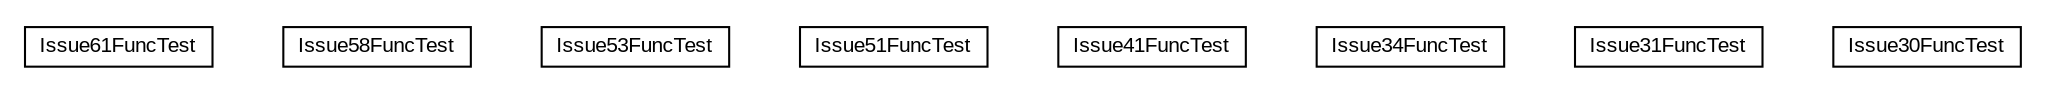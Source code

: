 #!/usr/local/bin/dot
#
# Class diagram 
# Generated by UMLGraph version 5.1 (http://www.umlgraph.org/)
#

digraph G {
	edge [fontname="arial",fontsize=10,labelfontname="arial",labelfontsize=10];
	node [fontname="arial",fontsize=10,shape=plaintext];
	nodesep=0.25;
	ranksep=0.5;
	// com.helger.jcodemodel.supplementary.issues.Issue61FuncTest
	c60 [label=<<table title="com.helger.jcodemodel.supplementary.issues.Issue61FuncTest" border="0" cellborder="1" cellspacing="0" cellpadding="2" port="p" href="./Issue61FuncTest.html">
		<tr><td><table border="0" cellspacing="0" cellpadding="1">
<tr><td align="center" balign="center"> Issue61FuncTest </td></tr>
		</table></td></tr>
		</table>>, fontname="arial", fontcolor="black", fontsize=10.0];
	// com.helger.jcodemodel.supplementary.issues.Issue58FuncTest
	c61 [label=<<table title="com.helger.jcodemodel.supplementary.issues.Issue58FuncTest" border="0" cellborder="1" cellspacing="0" cellpadding="2" port="p" href="./Issue58FuncTest.html">
		<tr><td><table border="0" cellspacing="0" cellpadding="1">
<tr><td align="center" balign="center"> Issue58FuncTest </td></tr>
		</table></td></tr>
		</table>>, fontname="arial", fontcolor="black", fontsize=10.0];
	// com.helger.jcodemodel.supplementary.issues.Issue53FuncTest
	c62 [label=<<table title="com.helger.jcodemodel.supplementary.issues.Issue53FuncTest" border="0" cellborder="1" cellspacing="0" cellpadding="2" port="p" href="./Issue53FuncTest.html">
		<tr><td><table border="0" cellspacing="0" cellpadding="1">
<tr><td align="center" balign="center"> Issue53FuncTest </td></tr>
		</table></td></tr>
		</table>>, fontname="arial", fontcolor="black", fontsize=10.0];
	// com.helger.jcodemodel.supplementary.issues.Issue51FuncTest
	c63 [label=<<table title="com.helger.jcodemodel.supplementary.issues.Issue51FuncTest" border="0" cellborder="1" cellspacing="0" cellpadding="2" port="p" href="./Issue51FuncTest.html">
		<tr><td><table border="0" cellspacing="0" cellpadding="1">
<tr><td align="center" balign="center"> Issue51FuncTest </td></tr>
		</table></td></tr>
		</table>>, fontname="arial", fontcolor="black", fontsize=10.0];
	// com.helger.jcodemodel.supplementary.issues.Issue41FuncTest
	c64 [label=<<table title="com.helger.jcodemodel.supplementary.issues.Issue41FuncTest" border="0" cellborder="1" cellspacing="0" cellpadding="2" port="p" href="./Issue41FuncTest.html">
		<tr><td><table border="0" cellspacing="0" cellpadding="1">
<tr><td align="center" balign="center"> Issue41FuncTest </td></tr>
		</table></td></tr>
		</table>>, fontname="arial", fontcolor="black", fontsize=10.0];
	// com.helger.jcodemodel.supplementary.issues.Issue34FuncTest
	c65 [label=<<table title="com.helger.jcodemodel.supplementary.issues.Issue34FuncTest" border="0" cellborder="1" cellspacing="0" cellpadding="2" port="p" href="./Issue34FuncTest.html">
		<tr><td><table border="0" cellspacing="0" cellpadding="1">
<tr><td align="center" balign="center"> Issue34FuncTest </td></tr>
		</table></td></tr>
		</table>>, fontname="arial", fontcolor="black", fontsize=10.0];
	// com.helger.jcodemodel.supplementary.issues.Issue31FuncTest
	c66 [label=<<table title="com.helger.jcodemodel.supplementary.issues.Issue31FuncTest" border="0" cellborder="1" cellspacing="0" cellpadding="2" port="p" href="./Issue31FuncTest.html">
		<tr><td><table border="0" cellspacing="0" cellpadding="1">
<tr><td align="center" balign="center"> Issue31FuncTest </td></tr>
		</table></td></tr>
		</table>>, fontname="arial", fontcolor="black", fontsize=10.0];
	// com.helger.jcodemodel.supplementary.issues.Issue30FuncTest
	c67 [label=<<table title="com.helger.jcodemodel.supplementary.issues.Issue30FuncTest" border="0" cellborder="1" cellspacing="0" cellpadding="2" port="p" href="./Issue30FuncTest.html">
		<tr><td><table border="0" cellspacing="0" cellpadding="1">
<tr><td align="center" balign="center"> Issue30FuncTest </td></tr>
		</table></td></tr>
		</table>>, fontname="arial", fontcolor="black", fontsize=10.0];
}

